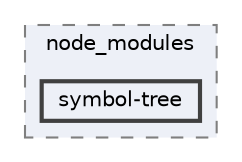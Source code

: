 digraph "pkiclassroomrescheduler/src/main/frontend/node_modules/symbol-tree"
{
 // LATEX_PDF_SIZE
  bgcolor="transparent";
  edge [fontname=Helvetica,fontsize=10,labelfontname=Helvetica,labelfontsize=10];
  node [fontname=Helvetica,fontsize=10,shape=box,height=0.2,width=0.4];
  compound=true
  subgraph clusterdir_72953eda66ccb3a2722c28e1c3e6c23b {
    graph [ bgcolor="#edf0f7", pencolor="grey50", label="node_modules", fontname=Helvetica,fontsize=10 style="filled,dashed", URL="dir_72953eda66ccb3a2722c28e1c3e6c23b.html",tooltip=""]
  dir_6c921de59b7efd7fbe3f35105e9c59ff [label="symbol-tree", fillcolor="#edf0f7", color="grey25", style="filled,bold", URL="dir_6c921de59b7efd7fbe3f35105e9c59ff.html",tooltip=""];
  }
}
